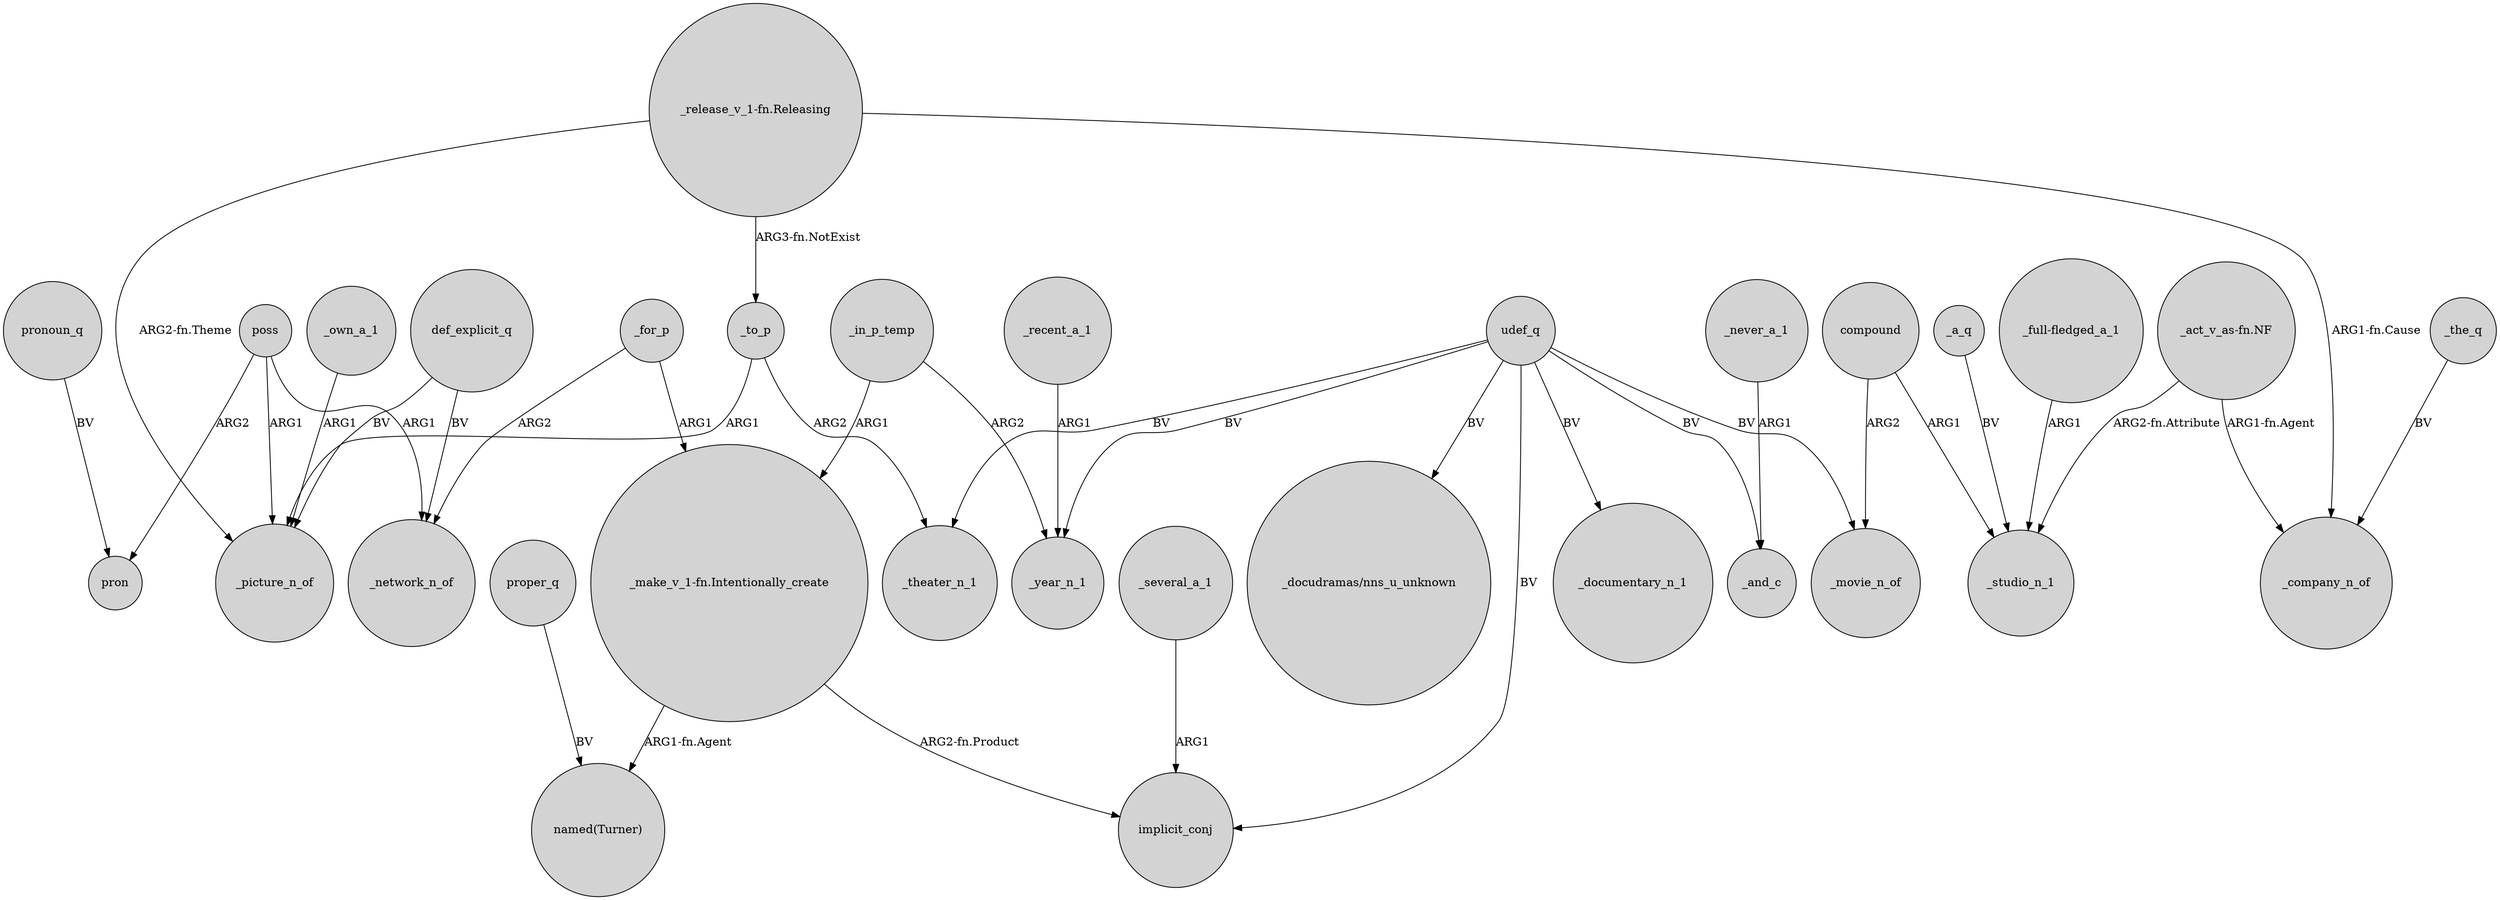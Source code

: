 digraph {
	node [shape=circle style=filled]
	_to_p -> _picture_n_of [label=ARG1]
	_to_p -> _theater_n_1 [label=ARG2]
	proper_q -> "named(Turner)" [label=BV]
	poss -> pron [label=ARG2]
	"_release_v_1-fn.Releasing" -> _to_p [label="ARG3-fn.NotExist"]
	udef_q -> _documentary_n_1 [label=BV]
	udef_q -> _theater_n_1 [label=BV]
	"_full-fledged_a_1" -> _studio_n_1 [label=ARG1]
	_own_a_1 -> _picture_n_of [label=ARG1]
	def_explicit_q -> _network_n_of [label=BV]
	_in_p_temp -> "_make_v_1-fn.Intentionally_create" [label=ARG1]
	_never_a_1 -> _and_c [label=ARG1]
	"_act_v_as-fn.NF" -> _company_n_of [label="ARG1-fn.Agent"]
	udef_q -> implicit_conj [label=BV]
	udef_q -> "_docudramas/nns_u_unknown" [label=BV]
	_the_q -> _company_n_of [label=BV]
	"_release_v_1-fn.Releasing" -> _picture_n_of [label="ARG2-fn.Theme"]
	compound -> _movie_n_of [label=ARG2]
	_in_p_temp -> _year_n_1 [label=ARG2]
	pronoun_q -> pron [label=BV]
	_for_p -> "_make_v_1-fn.Intentionally_create" [label=ARG1]
	"_make_v_1-fn.Intentionally_create" -> "named(Turner)" [label="ARG1-fn.Agent"]
	poss -> _network_n_of [label=ARG1]
	"_make_v_1-fn.Intentionally_create" -> implicit_conj [label="ARG2-fn.Product"]
	_a_q -> _studio_n_1 [label=BV]
	_recent_a_1 -> _year_n_1 [label=ARG1]
	compound -> _studio_n_1 [label=ARG1]
	"_act_v_as-fn.NF" -> _studio_n_1 [label="ARG2-fn.Attribute"]
	_several_a_1 -> implicit_conj [label=ARG1]
	_for_p -> _network_n_of [label=ARG2]
	def_explicit_q -> _picture_n_of [label=BV]
	udef_q -> _year_n_1 [label=BV]
	"_release_v_1-fn.Releasing" -> _company_n_of [label="ARG1-fn.Cause"]
	udef_q -> _and_c [label=BV]
	udef_q -> _movie_n_of [label=BV]
	poss -> _picture_n_of [label=ARG1]
}
